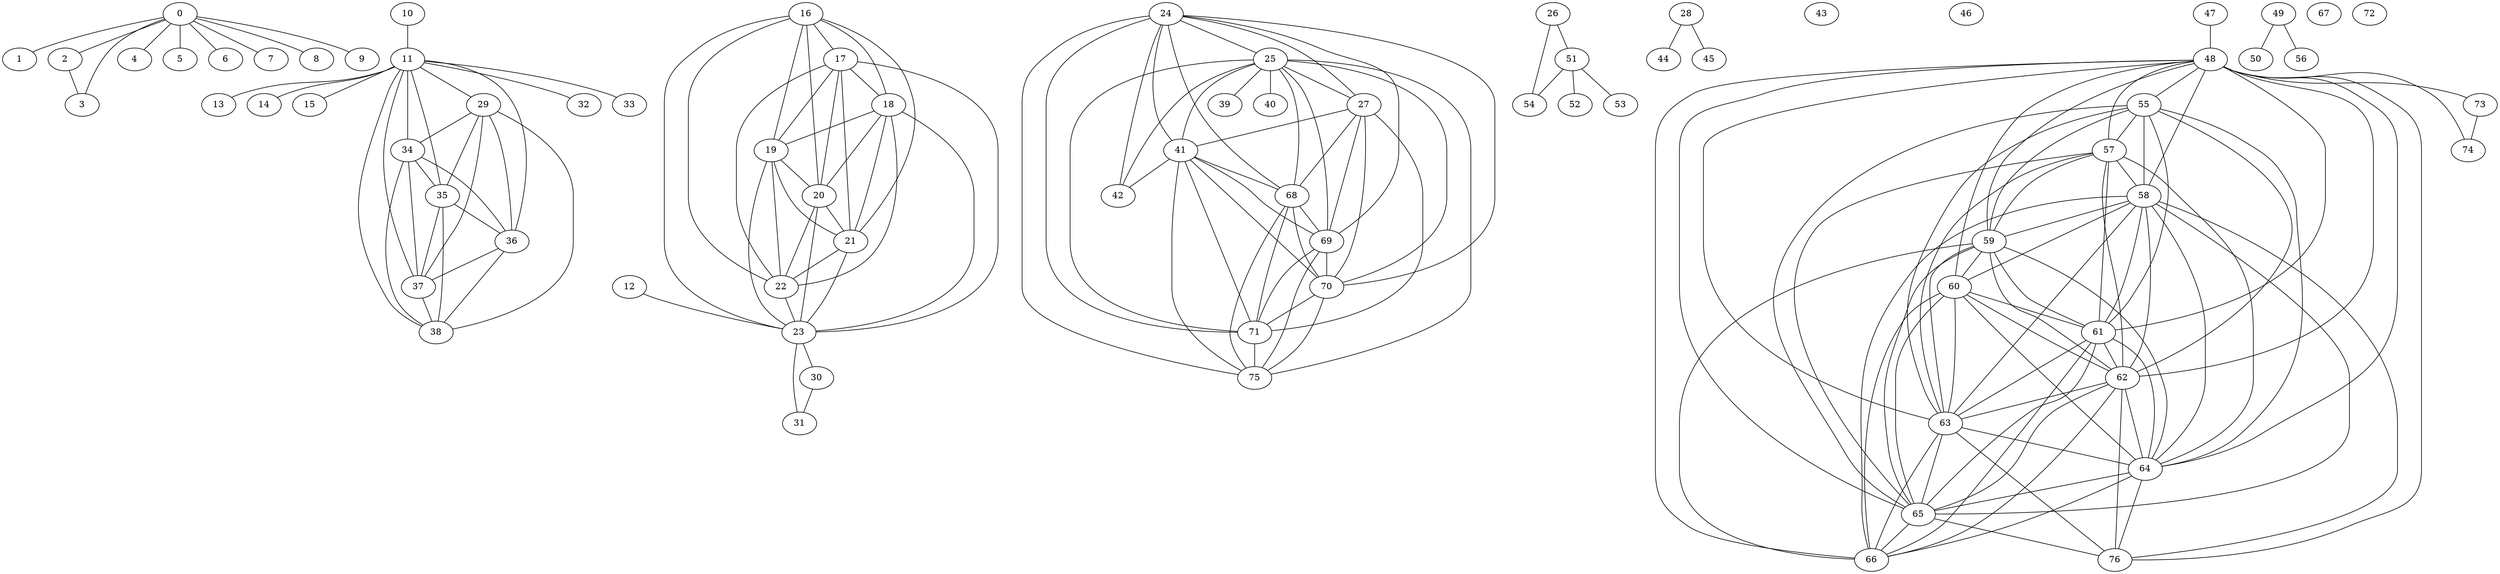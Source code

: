 graph {
	0 -- 1
	0 -- 2
	0 -- 3
	0 -- 4
	0 -- 5
	0 -- 6
	0 -- 7
	0 -- 8
	0 -- 9
	2 -- 3
	10 -- 11
	11 -- 13
	11 -- 14
	11 -- 15
	11 -- 29
	11 -- 32
	11 -- 33
	11 -- 34
	11 -- 35
	11 -- 36
	11 -- 37
	11 -- 38
	12 -- 23
	16 -- 17
	16 -- 18
	16 -- 19
	16 -- 20
	16 -- 21
	16 -- 22
	16 -- 23
	17 -- 18
	17 -- 19
	17 -- 20
	17 -- 21
	17 -- 22
	17 -- 23
	18 -- 19
	18 -- 20
	18 -- 21
	18 -- 22
	18 -- 23
	19 -- 20
	19 -- 21
	19 -- 22
	19 -- 23
	20 -- 21
	20 -- 22
	20 -- 23
	21 -- 22
	21 -- 23
	22 -- 23
	23 -- 30
	23 -- 31
	24 -- 25
	24 -- 27
	24 -- 41
	24 -- 42
	24 -- 68
	24 -- 69
	24 -- 70
	24 -- 71
	24 -- 75
	25 -- 27
	25 -- 39
	25 -- 40
	25 -- 41
	25 -- 42
	25 -- 68
	25 -- 69
	25 -- 70
	25 -- 71
	25 -- 75
	26 -- 51
	26 -- 54
	27 -- 41
	27 -- 68
	27 -- 69
	27 -- 70
	27 -- 71
	28 -- 44
	28 -- 45
	29 -- 34
	29 -- 35
	29 -- 36
	29 -- 37
	29 -- 38
	30 -- 31
	34 -- 35
	34 -- 36
	34 -- 37
	34 -- 38
	35 -- 36
	35 -- 37
	35 -- 38
	36 -- 37
	36 -- 38
	37 -- 38
	41 -- 42
	41 -- 68
	41 -- 69
	41 -- 70
	41 -- 71
	41 -- 75
	43
	46
	47 -- 48
	48 -- 55
	48 -- 57
	48 -- 58
	48 -- 59
	48 -- 60
	48 -- 61
	48 -- 62
	48 -- 63
	48 -- 64
	48 -- 65
	48 -- 66
	48 -- 73
	48 -- 74
	48 -- 76
	49 -- 50
	49 -- 56
	51 -- 52
	51 -- 53
	51 -- 54
	55 -- 57
	55 -- 58
	55 -- 59
	55 -- 61
	55 -- 62
	55 -- 63
	55 -- 64
	55 -- 65
	57 -- 58
	57 -- 59
	57 -- 61
	57 -- 62
	57 -- 63
	57 -- 64
	57 -- 65
	58 -- 59
	58 -- 60
	58 -- 61
	58 -- 62
	58 -- 63
	58 -- 64
	58 -- 65
	58 -- 66
	58 -- 76
	59 -- 60
	59 -- 61
	59 -- 62
	59 -- 63
	59 -- 64
	59 -- 65
	59 -- 66
	60 -- 61
	60 -- 62
	60 -- 63
	60 -- 64
	60 -- 65
	60 -- 66
	61 -- 62
	61 -- 63
	61 -- 64
	61 -- 65
	61 -- 66
	62 -- 63
	62 -- 64
	62 -- 65
	62 -- 66
	62 -- 76
	63 -- 64
	63 -- 65
	63 -- 66
	63 -- 76
	64 -- 65
	64 -- 66
	64 -- 76
	65 -- 66
	65 -- 76
	67
	68 -- 69
	68 -- 70
	68 -- 71
	68 -- 75
	69 -- 70
	69 -- 71
	69 -- 75
	70 -- 71
	70 -- 75
	71 -- 75
	72
	73 -- 74
}
